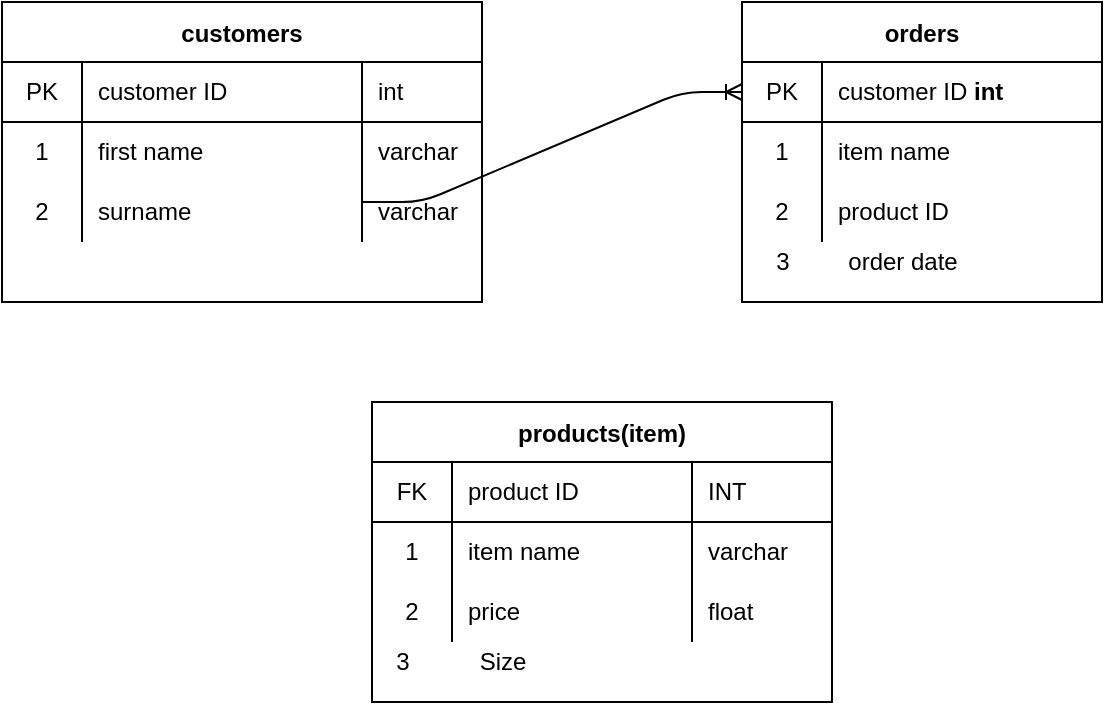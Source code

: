 <mxfile version="15.1.1" type="github">
  <diagram id="VU0WNleSdaF9vqZdxaZA" name="Page-1">
    <mxGraphModel dx="782" dy="436" grid="1" gridSize="10" guides="1" tooltips="1" connect="1" arrows="1" fold="1" page="1" pageScale="1" pageWidth="850" pageHeight="1100" math="0" shadow="0">
      <root>
        <mxCell id="0" />
        <mxCell id="1" parent="0" />
        <mxCell id="H60UESuN85T9KLf7Rx4K-1" value="customers" style="shape=table;startSize=30;container=1;collapsible=0;childLayout=tableLayout;fixedRows=1;rowLines=0;fontStyle=1;align=center;pointerEvents=1;" parent="1" vertex="1">
          <mxGeometry x="40" y="40" width="240" height="150" as="geometry" />
        </mxCell>
        <mxCell id="H60UESuN85T9KLf7Rx4K-2" value="" style="shape=partialRectangle;html=1;whiteSpace=wrap;collapsible=0;dropTarget=0;pointerEvents=1;fillColor=none;top=0;left=0;bottom=1;right=0;points=[[0,0.5],[1,0.5]];portConstraint=eastwest;" parent="H60UESuN85T9KLf7Rx4K-1" vertex="1">
          <mxGeometry y="30" width="240" height="30" as="geometry" />
        </mxCell>
        <mxCell id="H60UESuN85T9KLf7Rx4K-3" value="PK" style="shape=partialRectangle;html=1;whiteSpace=wrap;connectable=0;fillColor=none;top=0;left=0;bottom=0;right=0;overflow=hidden;pointerEvents=1;" parent="H60UESuN85T9KLf7Rx4K-2" vertex="1">
          <mxGeometry width="40" height="30" as="geometry" />
        </mxCell>
        <mxCell id="H60UESuN85T9KLf7Rx4K-4" value="customer ID" style="shape=partialRectangle;html=1;whiteSpace=wrap;connectable=0;fillColor=none;top=0;left=0;bottom=0;right=0;align=left;spacingLeft=6;overflow=hidden;pointerEvents=1;" parent="H60UESuN85T9KLf7Rx4K-2" vertex="1">
          <mxGeometry x="40" width="140" height="30" as="geometry" />
        </mxCell>
        <mxCell id="Hnie2zW9l-KWVC9TSz1m-2" value="int" style="shape=partialRectangle;html=1;whiteSpace=wrap;connectable=0;fillColor=none;top=0;left=0;bottom=0;right=0;align=left;spacingLeft=6;overflow=hidden;pointerEvents=1;" vertex="1" parent="H60UESuN85T9KLf7Rx4K-2">
          <mxGeometry x="180" width="60" height="30" as="geometry" />
        </mxCell>
        <mxCell id="H60UESuN85T9KLf7Rx4K-5" value="" style="shape=partialRectangle;html=1;whiteSpace=wrap;collapsible=0;dropTarget=0;pointerEvents=1;fillColor=none;top=0;left=0;bottom=0;right=0;points=[[0,0.5],[1,0.5]];portConstraint=eastwest;" parent="H60UESuN85T9KLf7Rx4K-1" vertex="1">
          <mxGeometry y="60" width="240" height="30" as="geometry" />
        </mxCell>
        <mxCell id="H60UESuN85T9KLf7Rx4K-6" value="1" style="shape=partialRectangle;html=1;whiteSpace=wrap;connectable=0;fillColor=none;top=0;left=0;bottom=0;right=0;overflow=hidden;pointerEvents=1;" parent="H60UESuN85T9KLf7Rx4K-5" vertex="1">
          <mxGeometry width="40" height="30" as="geometry" />
        </mxCell>
        <mxCell id="H60UESuN85T9KLf7Rx4K-7" value="first name&amp;nbsp;&lt;b&gt;&amp;nbsp;&lt;/b&gt;" style="shape=partialRectangle;html=1;whiteSpace=wrap;connectable=0;fillColor=none;top=0;left=0;bottom=0;right=0;align=left;spacingLeft=6;overflow=hidden;pointerEvents=1;" parent="H60UESuN85T9KLf7Rx4K-5" vertex="1">
          <mxGeometry x="40" width="140" height="30" as="geometry" />
        </mxCell>
        <mxCell id="Hnie2zW9l-KWVC9TSz1m-3" value="varchar" style="shape=partialRectangle;html=1;whiteSpace=wrap;connectable=0;fillColor=none;top=0;left=0;bottom=0;right=0;align=left;spacingLeft=6;overflow=hidden;pointerEvents=1;" vertex="1" parent="H60UESuN85T9KLf7Rx4K-5">
          <mxGeometry x="180" width="60" height="30" as="geometry" />
        </mxCell>
        <mxCell id="H60UESuN85T9KLf7Rx4K-8" value="" style="shape=partialRectangle;html=1;whiteSpace=wrap;collapsible=0;dropTarget=0;pointerEvents=1;fillColor=none;top=0;left=0;bottom=0;right=0;points=[[0,0.5],[1,0.5]];portConstraint=eastwest;" parent="H60UESuN85T9KLf7Rx4K-1" vertex="1">
          <mxGeometry y="90" width="240" height="30" as="geometry" />
        </mxCell>
        <mxCell id="H60UESuN85T9KLf7Rx4K-9" value="2" style="shape=partialRectangle;html=1;whiteSpace=wrap;connectable=0;fillColor=none;top=0;left=0;bottom=0;right=0;overflow=hidden;pointerEvents=1;" parent="H60UESuN85T9KLf7Rx4K-8" vertex="1">
          <mxGeometry width="40" height="30" as="geometry" />
        </mxCell>
        <mxCell id="H60UESuN85T9KLf7Rx4K-10" value="surname" style="shape=partialRectangle;html=1;whiteSpace=wrap;connectable=0;fillColor=none;top=0;left=0;bottom=0;right=0;align=left;spacingLeft=6;overflow=hidden;pointerEvents=1;" parent="H60UESuN85T9KLf7Rx4K-8" vertex="1">
          <mxGeometry x="40" width="140" height="30" as="geometry" />
        </mxCell>
        <mxCell id="Hnie2zW9l-KWVC9TSz1m-4" value="varchar" style="shape=partialRectangle;html=1;whiteSpace=wrap;connectable=0;fillColor=none;top=0;left=0;bottom=0;right=0;align=left;spacingLeft=6;overflow=hidden;pointerEvents=1;" vertex="1" parent="H60UESuN85T9KLf7Rx4K-8">
          <mxGeometry x="180" width="60" height="30" as="geometry" />
        </mxCell>
        <mxCell id="H60UESuN85T9KLf7Rx4K-11" value="orders" style="shape=table;startSize=30;container=1;collapsible=0;childLayout=tableLayout;fixedRows=1;rowLines=0;fontStyle=1;align=center;pointerEvents=1;" parent="1" vertex="1">
          <mxGeometry x="410" y="40" width="180" height="150" as="geometry" />
        </mxCell>
        <mxCell id="H60UESuN85T9KLf7Rx4K-12" value="" style="shape=partialRectangle;html=1;whiteSpace=wrap;collapsible=0;dropTarget=0;pointerEvents=1;fillColor=none;top=0;left=0;bottom=1;right=0;points=[[0,0.5],[1,0.5]];portConstraint=eastwest;" parent="H60UESuN85T9KLf7Rx4K-11" vertex="1">
          <mxGeometry y="30" width="180" height="30" as="geometry" />
        </mxCell>
        <mxCell id="H60UESuN85T9KLf7Rx4K-13" value="PK" style="shape=partialRectangle;html=1;whiteSpace=wrap;connectable=0;fillColor=none;top=0;left=0;bottom=0;right=0;overflow=hidden;pointerEvents=1;" parent="H60UESuN85T9KLf7Rx4K-12" vertex="1">
          <mxGeometry width="40" height="30" as="geometry" />
        </mxCell>
        <mxCell id="H60UESuN85T9KLf7Rx4K-14" value="customer ID &lt;b&gt;int&lt;/b&gt;" style="shape=partialRectangle;html=1;whiteSpace=wrap;connectable=0;fillColor=none;top=0;left=0;bottom=0;right=0;align=left;spacingLeft=6;overflow=hidden;pointerEvents=1;" parent="H60UESuN85T9KLf7Rx4K-12" vertex="1">
          <mxGeometry x="40" width="140" height="30" as="geometry" />
        </mxCell>
        <mxCell id="H60UESuN85T9KLf7Rx4K-15" value="" style="shape=partialRectangle;html=1;whiteSpace=wrap;collapsible=0;dropTarget=0;pointerEvents=1;fillColor=none;top=0;left=0;bottom=0;right=0;points=[[0,0.5],[1,0.5]];portConstraint=eastwest;" parent="H60UESuN85T9KLf7Rx4K-11" vertex="1">
          <mxGeometry y="60" width="180" height="30" as="geometry" />
        </mxCell>
        <mxCell id="H60UESuN85T9KLf7Rx4K-16" value="1" style="shape=partialRectangle;html=1;whiteSpace=wrap;connectable=0;fillColor=none;top=0;left=0;bottom=0;right=0;overflow=hidden;pointerEvents=1;" parent="H60UESuN85T9KLf7Rx4K-15" vertex="1">
          <mxGeometry width="40" height="30" as="geometry" />
        </mxCell>
        <mxCell id="H60UESuN85T9KLf7Rx4K-17" value="item name" style="shape=partialRectangle;html=1;whiteSpace=wrap;connectable=0;fillColor=none;top=0;left=0;bottom=0;right=0;align=left;spacingLeft=6;overflow=hidden;pointerEvents=1;" parent="H60UESuN85T9KLf7Rx4K-15" vertex="1">
          <mxGeometry x="40" width="140" height="30" as="geometry" />
        </mxCell>
        <mxCell id="H60UESuN85T9KLf7Rx4K-18" value="" style="shape=partialRectangle;html=1;whiteSpace=wrap;collapsible=0;dropTarget=0;pointerEvents=1;fillColor=none;top=0;left=0;bottom=0;right=0;points=[[0,0.5],[1,0.5]];portConstraint=eastwest;" parent="H60UESuN85T9KLf7Rx4K-11" vertex="1">
          <mxGeometry y="90" width="180" height="30" as="geometry" />
        </mxCell>
        <mxCell id="H60UESuN85T9KLf7Rx4K-19" value="2" style="shape=partialRectangle;html=1;whiteSpace=wrap;connectable=0;fillColor=none;top=0;left=0;bottom=0;right=0;overflow=hidden;pointerEvents=1;" parent="H60UESuN85T9KLf7Rx4K-18" vertex="1">
          <mxGeometry width="40" height="30" as="geometry" />
        </mxCell>
        <mxCell id="H60UESuN85T9KLf7Rx4K-20" value="product ID" style="shape=partialRectangle;html=1;whiteSpace=wrap;connectable=0;fillColor=none;top=0;left=0;bottom=0;right=0;align=left;spacingLeft=6;overflow=hidden;pointerEvents=1;" parent="H60UESuN85T9KLf7Rx4K-18" vertex="1">
          <mxGeometry x="40" width="140" height="30" as="geometry" />
        </mxCell>
        <mxCell id="H60UESuN85T9KLf7Rx4K-50" value="products(item)" style="shape=table;startSize=30;container=1;collapsible=0;childLayout=tableLayout;fixedRows=1;rowLines=0;fontStyle=1;align=center;pointerEvents=1;" parent="1" vertex="1">
          <mxGeometry x="225" y="240" width="230" height="150" as="geometry" />
        </mxCell>
        <mxCell id="H60UESuN85T9KLf7Rx4K-51" value="" style="shape=partialRectangle;html=1;whiteSpace=wrap;collapsible=0;dropTarget=0;pointerEvents=1;fillColor=none;top=0;left=0;bottom=1;right=0;points=[[0,0.5],[1,0.5]];portConstraint=eastwest;" parent="H60UESuN85T9KLf7Rx4K-50" vertex="1">
          <mxGeometry y="30" width="230" height="30" as="geometry" />
        </mxCell>
        <mxCell id="H60UESuN85T9KLf7Rx4K-52" value="FK" style="shape=partialRectangle;html=1;whiteSpace=wrap;connectable=0;fillColor=none;top=0;left=0;bottom=0;right=0;overflow=hidden;pointerEvents=1;" parent="H60UESuN85T9KLf7Rx4K-51" vertex="1">
          <mxGeometry width="40" height="30" as="geometry" />
        </mxCell>
        <mxCell id="H60UESuN85T9KLf7Rx4K-53" value="product ID" style="shape=partialRectangle;html=1;whiteSpace=wrap;connectable=0;fillColor=none;top=0;left=0;bottom=0;right=0;align=left;spacingLeft=6;overflow=hidden;pointerEvents=1;" parent="H60UESuN85T9KLf7Rx4K-51" vertex="1">
          <mxGeometry x="40" width="120" height="30" as="geometry" />
        </mxCell>
        <mxCell id="Hnie2zW9l-KWVC9TSz1m-5" value="INT" style="shape=partialRectangle;html=1;whiteSpace=wrap;connectable=0;fillColor=none;top=0;left=0;bottom=0;right=0;align=left;spacingLeft=6;overflow=hidden;pointerEvents=1;" vertex="1" parent="H60UESuN85T9KLf7Rx4K-51">
          <mxGeometry x="160" width="70" height="30" as="geometry" />
        </mxCell>
        <mxCell id="H60UESuN85T9KLf7Rx4K-54" value="" style="shape=partialRectangle;html=1;whiteSpace=wrap;collapsible=0;dropTarget=0;pointerEvents=1;fillColor=none;top=0;left=0;bottom=0;right=0;points=[[0,0.5],[1,0.5]];portConstraint=eastwest;" parent="H60UESuN85T9KLf7Rx4K-50" vertex="1">
          <mxGeometry y="60" width="230" height="30" as="geometry" />
        </mxCell>
        <mxCell id="H60UESuN85T9KLf7Rx4K-55" value="1" style="shape=partialRectangle;html=1;whiteSpace=wrap;connectable=0;fillColor=none;top=0;left=0;bottom=0;right=0;overflow=hidden;pointerEvents=1;" parent="H60UESuN85T9KLf7Rx4K-54" vertex="1">
          <mxGeometry width="40" height="30" as="geometry" />
        </mxCell>
        <mxCell id="H60UESuN85T9KLf7Rx4K-56" value="item name" style="shape=partialRectangle;html=1;whiteSpace=wrap;connectable=0;fillColor=none;top=0;left=0;bottom=0;right=0;align=left;spacingLeft=6;overflow=hidden;pointerEvents=1;" parent="H60UESuN85T9KLf7Rx4K-54" vertex="1">
          <mxGeometry x="40" width="120" height="30" as="geometry" />
        </mxCell>
        <mxCell id="Hnie2zW9l-KWVC9TSz1m-6" value="varchar" style="shape=partialRectangle;html=1;whiteSpace=wrap;connectable=0;fillColor=none;top=0;left=0;bottom=0;right=0;align=left;spacingLeft=6;overflow=hidden;pointerEvents=1;" vertex="1" parent="H60UESuN85T9KLf7Rx4K-54">
          <mxGeometry x="160" width="70" height="30" as="geometry" />
        </mxCell>
        <mxCell id="H60UESuN85T9KLf7Rx4K-57" value="" style="shape=partialRectangle;html=1;whiteSpace=wrap;collapsible=0;dropTarget=0;pointerEvents=1;fillColor=none;top=0;left=0;bottom=0;right=0;points=[[0,0.5],[1,0.5]];portConstraint=eastwest;" parent="H60UESuN85T9KLf7Rx4K-50" vertex="1">
          <mxGeometry y="90" width="230" height="30" as="geometry" />
        </mxCell>
        <mxCell id="H60UESuN85T9KLf7Rx4K-58" value="2" style="shape=partialRectangle;html=1;whiteSpace=wrap;connectable=0;fillColor=none;top=0;left=0;bottom=0;right=0;overflow=hidden;pointerEvents=1;" parent="H60UESuN85T9KLf7Rx4K-57" vertex="1">
          <mxGeometry width="40" height="30" as="geometry" />
        </mxCell>
        <mxCell id="H60UESuN85T9KLf7Rx4K-59" value="price" style="shape=partialRectangle;html=1;whiteSpace=wrap;connectable=0;fillColor=none;top=0;left=0;bottom=0;right=0;align=left;spacingLeft=6;overflow=hidden;pointerEvents=1;" parent="H60UESuN85T9KLf7Rx4K-57" vertex="1">
          <mxGeometry x="40" width="120" height="30" as="geometry" />
        </mxCell>
        <mxCell id="Hnie2zW9l-KWVC9TSz1m-7" value="float" style="shape=partialRectangle;html=1;whiteSpace=wrap;connectable=0;fillColor=none;top=0;left=0;bottom=0;right=0;align=left;spacingLeft=6;overflow=hidden;pointerEvents=1;" vertex="1" parent="H60UESuN85T9KLf7Rx4K-57">
          <mxGeometry x="160" width="70" height="30" as="geometry" />
        </mxCell>
        <mxCell id="H60UESuN85T9KLf7Rx4K-60" value="" style="edgeStyle=entityRelationEdgeStyle;fontSize=12;html=1;endArrow=ERoneToMany;entryX=0;entryY=0.5;entryDx=0;entryDy=0;" parent="1" target="H60UESuN85T9KLf7Rx4K-12" edge="1">
          <mxGeometry width="100" height="100" relative="1" as="geometry">
            <mxPoint x="220" y="140" as="sourcePoint" />
            <mxPoint x="320" y="40" as="targetPoint" />
          </mxGeometry>
        </mxCell>
        <mxCell id="7bBDwf5M8ZKrUDT_rOBP-2" value="3" style="text;html=1;align=center;verticalAlign=middle;resizable=0;points=[];autosize=1;strokeColor=none;" parent="1" vertex="1">
          <mxGeometry x="420" y="160" width="20" height="20" as="geometry" />
        </mxCell>
        <mxCell id="7bBDwf5M8ZKrUDT_rOBP-3" value="order date" style="text;html=1;align=center;verticalAlign=middle;resizable=0;points=[];autosize=1;strokeColor=none;" parent="1" vertex="1">
          <mxGeometry x="455" y="160" width="70" height="20" as="geometry" />
        </mxCell>
        <mxCell id="7bBDwf5M8ZKrUDT_rOBP-4" value="3" style="text;html=1;align=center;verticalAlign=middle;resizable=0;points=[];autosize=1;strokeColor=none;" parent="1" vertex="1">
          <mxGeometry x="230" y="360" width="20" height="20" as="geometry" />
        </mxCell>
        <mxCell id="7bBDwf5M8ZKrUDT_rOBP-5" value="Size" style="text;html=1;align=center;verticalAlign=middle;resizable=0;points=[];autosize=1;strokeColor=none;" parent="1" vertex="1">
          <mxGeometry x="270" y="360" width="40" height="20" as="geometry" />
        </mxCell>
      </root>
    </mxGraphModel>
  </diagram>
</mxfile>
